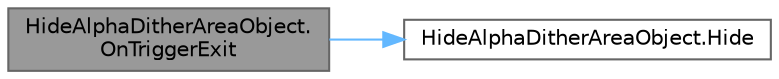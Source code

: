 digraph "HideAlphaDitherAreaObject.OnTriggerExit"
{
 // LATEX_PDF_SIZE
  bgcolor="transparent";
  edge [fontname=Helvetica,fontsize=10,labelfontname=Helvetica,labelfontsize=10];
  node [fontname=Helvetica,fontsize=10,shape=box,height=0.2,width=0.4];
  rankdir="LR";
  Node1 [id="Node000001",label="HideAlphaDitherAreaObject.\lOnTriggerExit",height=0.2,width=0.4,color="gray40", fillcolor="grey60", style="filled", fontcolor="black",tooltip=" "];
  Node1 -> Node2 [id="edge1_Node000001_Node000002",color="steelblue1",style="solid",tooltip=" "];
  Node2 [id="Node000002",label="HideAlphaDitherAreaObject.Hide",height=0.2,width=0.4,color="grey40", fillcolor="white", style="filled",URL="$class_hide_alpha_dither_area_object.html#a1cac678289c0c5e8e4cf042031942429",tooltip=" "];
}
